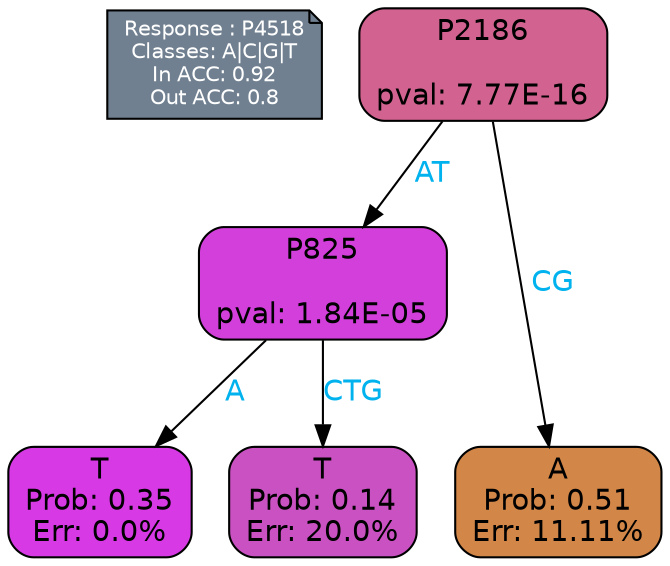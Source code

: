 digraph Tree {
node [shape=box, style="filled, rounded", color="black", fontname=helvetica] ;
graph [ranksep=equally, splines=polylines, bgcolor=transparent, dpi=600] ;
edge [fontname=helvetica] ;
LEGEND [label="Response : P4518
Classes: A|C|G|T
In ACC: 0.92
Out ACC: 0.8
",shape=note,align=left,style=filled,fillcolor="slategray",fontcolor="white",fontsize=10];1 [label="P2186

pval: 7.77E-16", fillcolor="#d26390"] ;
2 [label="P825

pval: 1.84E-05", fillcolor="#d33fdb"] ;
3 [label="T
Prob: 0.35
Err: 0.0%", fillcolor="#d739e5"] ;
4 [label="T
Prob: 0.14
Err: 20.0%", fillcolor="#ca51c2"] ;
5 [label="A
Prob: 0.51
Err: 11.11%", fillcolor="#d28647"] ;
1 -> 2 [label="AT",fontcolor=deepskyblue2] ;
1 -> 5 [label="CG",fontcolor=deepskyblue2] ;
2 -> 3 [label="A",fontcolor=deepskyblue2] ;
2 -> 4 [label="CTG",fontcolor=deepskyblue2] ;
{rank = same; 3;4;5;}{rank = same; LEGEND;1;}}